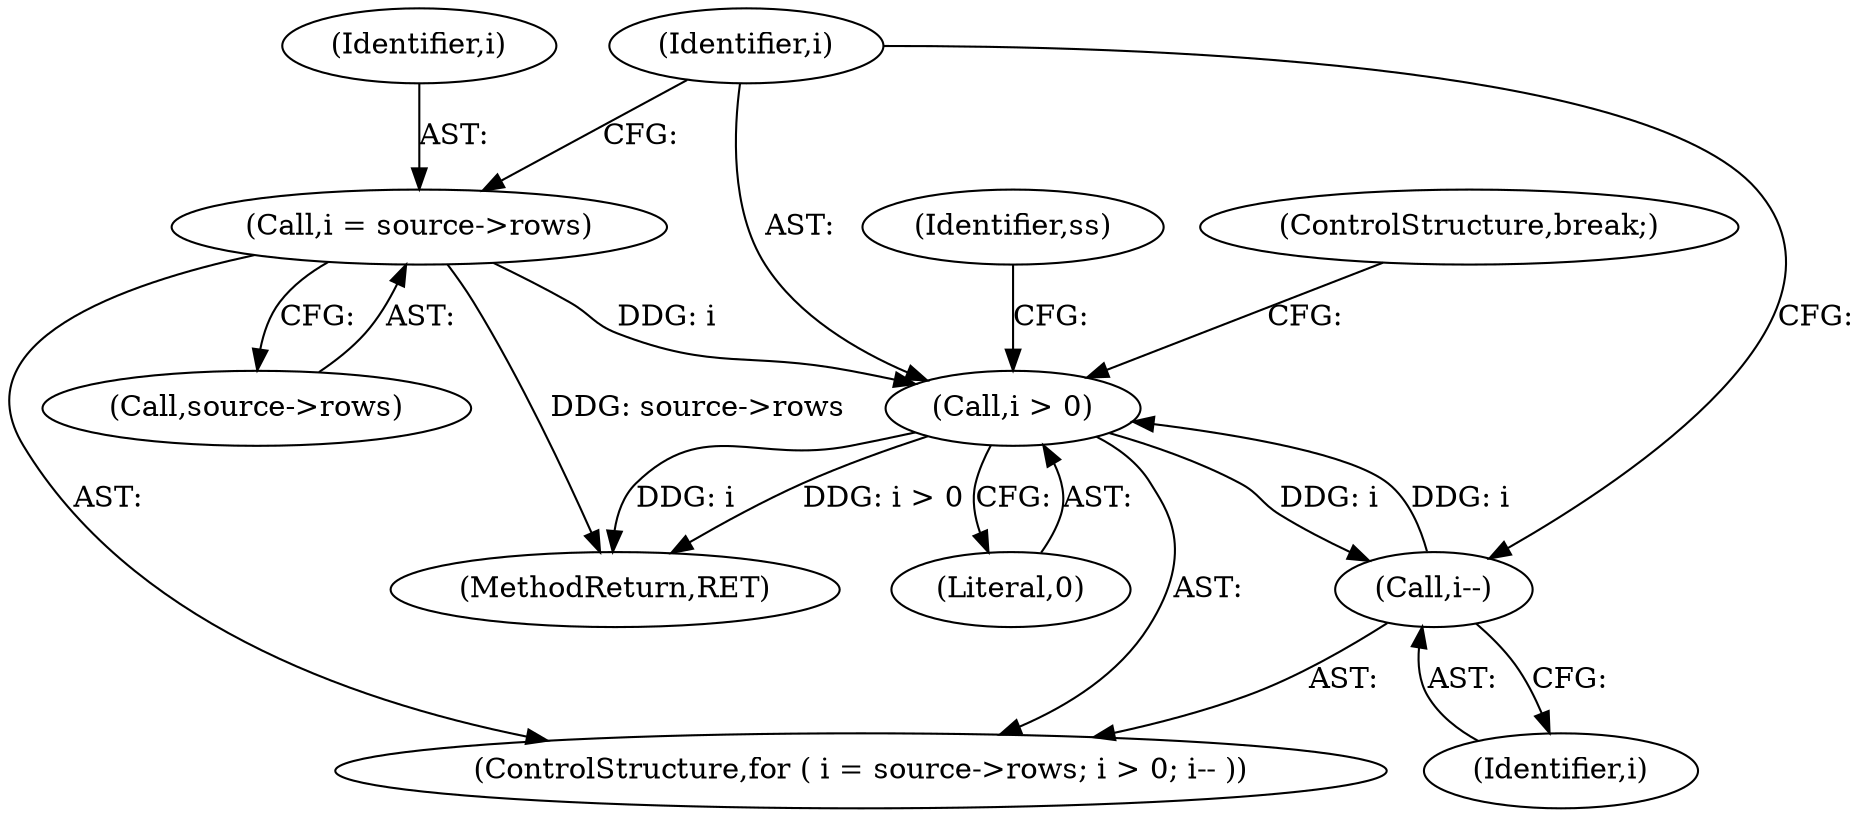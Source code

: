 digraph "0_savannah_b3500af717010137046ec4076d1e1c0641e33727@pointer" {
"1000308" [label="(Call,i = source->rows)"];
"1000313" [label="(Call,i > 0)"];
"1000316" [label="(Call,i--)"];
"1000310" [label="(Call,source->rows)"];
"1000313" [label="(Call,i > 0)"];
"1000308" [label="(Call,i = source->rows)"];
"1000885" [label="(MethodReturn,RET)"];
"1000307" [label="(ControlStructure,for ( i = source->rows; i > 0; i-- ))"];
"1000309" [label="(Identifier,i)"];
"1000315" [label="(Literal,0)"];
"1000316" [label="(Call,i--)"];
"1000317" [label="(Identifier,i)"];
"1000321" [label="(Identifier,ss)"];
"1000314" [label="(Identifier,i)"];
"1000487" [label="(ControlStructure,break;)"];
"1000308" -> "1000307"  [label="AST: "];
"1000308" -> "1000310"  [label="CFG: "];
"1000309" -> "1000308"  [label="AST: "];
"1000310" -> "1000308"  [label="AST: "];
"1000314" -> "1000308"  [label="CFG: "];
"1000308" -> "1000885"  [label="DDG: source->rows"];
"1000308" -> "1000313"  [label="DDG: i"];
"1000313" -> "1000307"  [label="AST: "];
"1000313" -> "1000315"  [label="CFG: "];
"1000314" -> "1000313"  [label="AST: "];
"1000315" -> "1000313"  [label="AST: "];
"1000321" -> "1000313"  [label="CFG: "];
"1000487" -> "1000313"  [label="CFG: "];
"1000313" -> "1000885"  [label="DDG: i > 0"];
"1000313" -> "1000885"  [label="DDG: i"];
"1000316" -> "1000313"  [label="DDG: i"];
"1000313" -> "1000316"  [label="DDG: i"];
"1000316" -> "1000307"  [label="AST: "];
"1000316" -> "1000317"  [label="CFG: "];
"1000317" -> "1000316"  [label="AST: "];
"1000314" -> "1000316"  [label="CFG: "];
}
